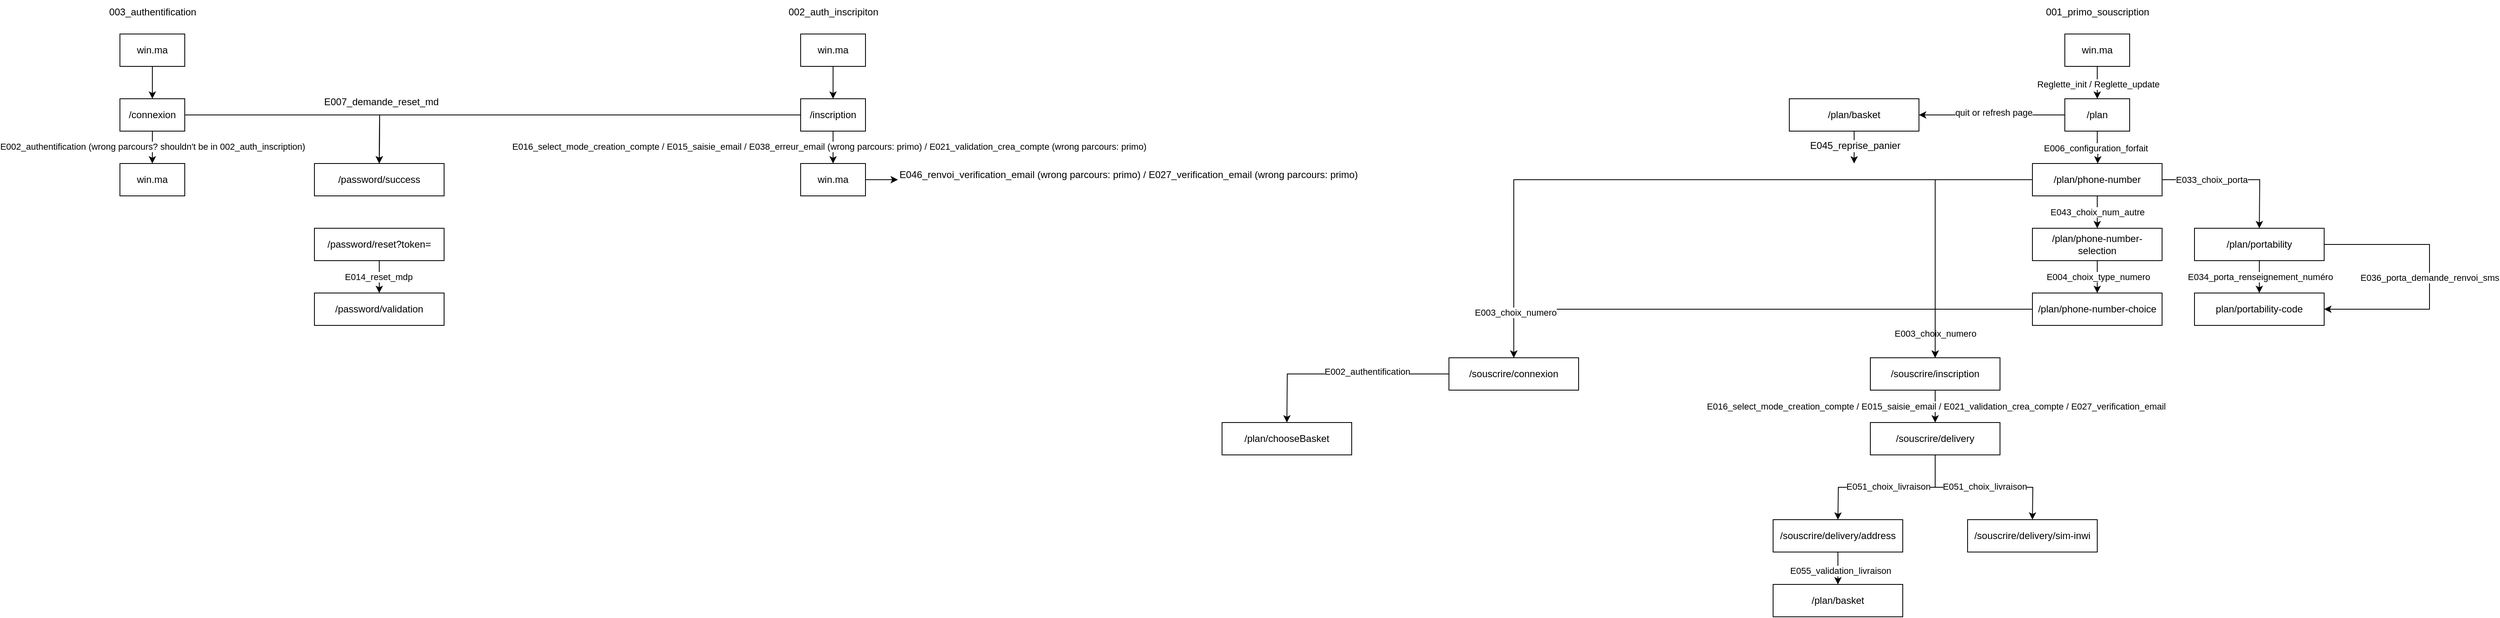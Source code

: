 <mxfile version="26.0.11">
  <diagram name="Page-1" id="j1Ssxl56OrW9aX4kPmMz">
    <mxGraphModel dx="3711" dy="1753" grid="1" gridSize="10" guides="1" tooltips="1" connect="1" arrows="1" fold="1" page="1" pageScale="1" pageWidth="850" pageHeight="1100" math="0" shadow="0">
      <root>
        <mxCell id="0" />
        <mxCell id="1" parent="0" />
        <mxCell id="LbrJLg59bgqYnLNpV4yC-3" style="edgeStyle=orthogonalEdgeStyle;rounded=0;orthogonalLoop=1;jettySize=auto;html=1;entryX=0.5;entryY=0;entryDx=0;entryDy=0;" parent="1" source="LbrJLg59bgqYnLNpV4yC-1" target="LbrJLg59bgqYnLNpV4yC-2" edge="1">
          <mxGeometry relative="1" as="geometry" />
        </mxCell>
        <mxCell id="LbrJLg59bgqYnLNpV4yC-4" value="Reglette_init / Reglette_update" style="edgeLabel;html=1;align=center;verticalAlign=middle;resizable=0;points=[];" parent="LbrJLg59bgqYnLNpV4yC-3" vertex="1" connectable="0">
          <mxGeometry x="0.104" y="1" relative="1" as="geometry">
            <mxPoint as="offset" />
          </mxGeometry>
        </mxCell>
        <mxCell id="LbrJLg59bgqYnLNpV4yC-1" value="win.ma" style="rounded=0;whiteSpace=wrap;html=1;" parent="1" vertex="1">
          <mxGeometry x="400" y="40" width="80" height="40" as="geometry" />
        </mxCell>
        <mxCell id="LbrJLg59bgqYnLNpV4yC-5" style="edgeStyle=orthogonalEdgeStyle;rounded=0;orthogonalLoop=1;jettySize=auto;html=1;exitX=0.5;exitY=1;exitDx=0;exitDy=0;" parent="1" source="LbrJLg59bgqYnLNpV4yC-2" edge="1">
          <mxGeometry relative="1" as="geometry">
            <mxPoint x="440.471" y="200.0" as="targetPoint" />
          </mxGeometry>
        </mxCell>
        <mxCell id="LbrJLg59bgqYnLNpV4yC-6" value="E006_configuration_forfait" style="edgeLabel;html=1;align=center;verticalAlign=middle;resizable=0;points=[];" parent="LbrJLg59bgqYnLNpV4yC-5" vertex="1" connectable="0">
          <mxGeometry x="-0.026" y="-3" relative="1" as="geometry">
            <mxPoint x="-2" y="-2" as="offset" />
          </mxGeometry>
        </mxCell>
        <mxCell id="LbrJLg59bgqYnLNpV4yC-40" style="edgeStyle=orthogonalEdgeStyle;rounded=0;orthogonalLoop=1;jettySize=auto;html=1;entryX=1;entryY=0.5;entryDx=0;entryDy=0;" parent="1" source="LbrJLg59bgqYnLNpV4yC-2" target="LbrJLg59bgqYnLNpV4yC-39" edge="1">
          <mxGeometry relative="1" as="geometry" />
        </mxCell>
        <mxCell id="LbrJLg59bgqYnLNpV4yC-41" value="quit or refresh page" style="edgeLabel;html=1;align=center;verticalAlign=middle;resizable=0;points=[];" parent="LbrJLg59bgqYnLNpV4yC-40" vertex="1" connectable="0">
          <mxGeometry x="-0.024" y="-3" relative="1" as="geometry">
            <mxPoint as="offset" />
          </mxGeometry>
        </mxCell>
        <mxCell id="LbrJLg59bgqYnLNpV4yC-2" value="/plan" style="rounded=0;whiteSpace=wrap;html=1;" parent="1" vertex="1">
          <mxGeometry x="400" y="120" width="80" height="40" as="geometry" />
        </mxCell>
        <mxCell id="LbrJLg59bgqYnLNpV4yC-8" style="edgeStyle=orthogonalEdgeStyle;rounded=0;orthogonalLoop=1;jettySize=auto;html=1;exitX=0;exitY=0.5;exitDx=0;exitDy=0;entryX=0.5;entryY=0;entryDx=0;entryDy=0;" parent="1" source="LbrJLg59bgqYnLNpV4yC-7" target="LbrJLg59bgqYnLNpV4yC-22" edge="1">
          <mxGeometry relative="1" as="geometry">
            <mxPoint x="340" y="480" as="targetPoint" />
            <mxPoint x="460" y="320" as="sourcePoint" />
            <Array as="points">
              <mxPoint x="240" y="220" />
            </Array>
          </mxGeometry>
        </mxCell>
        <mxCell id="LbrJLg59bgqYnLNpV4yC-9" value="E003_choix_numero" style="edgeLabel;html=1;align=center;verticalAlign=middle;resizable=0;points=[];" parent="LbrJLg59bgqYnLNpV4yC-8" vertex="1" connectable="0">
          <mxGeometry x="0.004" y="-1" relative="1" as="geometry">
            <mxPoint x="1" y="139" as="offset" />
          </mxGeometry>
        </mxCell>
        <mxCell id="LbrJLg59bgqYnLNpV4yC-12" style="edgeStyle=orthogonalEdgeStyle;rounded=0;orthogonalLoop=1;jettySize=auto;html=1;" parent="1" source="LbrJLg59bgqYnLNpV4yC-7" edge="1">
          <mxGeometry relative="1" as="geometry">
            <mxPoint x="640" y="280" as="targetPoint" />
          </mxGeometry>
        </mxCell>
        <mxCell id="LbrJLg59bgqYnLNpV4yC-13" value="E033_choix_porta" style="edgeLabel;html=1;align=center;verticalAlign=middle;resizable=0;points=[];" parent="LbrJLg59bgqYnLNpV4yC-12" vertex="1" connectable="0">
          <mxGeometry x="-0.331" relative="1" as="geometry">
            <mxPoint as="offset" />
          </mxGeometry>
        </mxCell>
        <mxCell id="LbrJLg59bgqYnLNpV4yC-14" style="edgeStyle=orthogonalEdgeStyle;rounded=0;orthogonalLoop=1;jettySize=auto;html=1;" parent="1" source="LbrJLg59bgqYnLNpV4yC-7" edge="1">
          <mxGeometry relative="1" as="geometry">
            <mxPoint x="440" y="280" as="targetPoint" />
          </mxGeometry>
        </mxCell>
        <mxCell id="LbrJLg59bgqYnLNpV4yC-15" value="E043_choix_num_autre" style="edgeLabel;html=1;align=center;verticalAlign=middle;resizable=0;points=[];" parent="LbrJLg59bgqYnLNpV4yC-14" vertex="1" connectable="0">
          <mxGeometry x="0.059" y="1" relative="1" as="geometry">
            <mxPoint x="-2" y="-1" as="offset" />
          </mxGeometry>
        </mxCell>
        <mxCell id="LbrJLg59bgqYnLNpV4yC-31" style="edgeStyle=orthogonalEdgeStyle;rounded=0;orthogonalLoop=1;jettySize=auto;html=1;entryX=0.5;entryY=0;entryDx=0;entryDy=0;" parent="1" source="LbrJLg59bgqYnLNpV4yC-7" target="LbrJLg59bgqYnLNpV4yC-29" edge="1">
          <mxGeometry relative="1" as="geometry" />
        </mxCell>
        <mxCell id="LbrJLg59bgqYnLNpV4yC-7" value="/plan/phone-number" style="rounded=0;whiteSpace=wrap;html=1;" parent="1" vertex="1">
          <mxGeometry x="360" y="200" width="160" height="40" as="geometry" />
        </mxCell>
        <mxCell id="LbrJLg59bgqYnLNpV4yC-17" style="edgeStyle=orthogonalEdgeStyle;rounded=0;orthogonalLoop=1;jettySize=auto;html=1;" parent="1" source="LbrJLg59bgqYnLNpV4yC-16" edge="1">
          <mxGeometry relative="1" as="geometry">
            <mxPoint x="440" y="360" as="targetPoint" />
          </mxGeometry>
        </mxCell>
        <mxCell id="LbrJLg59bgqYnLNpV4yC-18" value="E004_choix_type_numero" style="edgeLabel;html=1;align=center;verticalAlign=middle;resizable=0;points=[];" parent="LbrJLg59bgqYnLNpV4yC-17" vertex="1" connectable="0">
          <mxGeometry x="0.107" y="-1" relative="1" as="geometry">
            <mxPoint x="1" y="-2" as="offset" />
          </mxGeometry>
        </mxCell>
        <mxCell id="LbrJLg59bgqYnLNpV4yC-16" value="/plan/phone-number-selection" style="rounded=0;whiteSpace=wrap;html=1;" parent="1" vertex="1">
          <mxGeometry x="360" y="280" width="160" height="40" as="geometry" />
        </mxCell>
        <mxCell id="LbrJLg59bgqYnLNpV4yC-20" style="edgeStyle=orthogonalEdgeStyle;rounded=0;orthogonalLoop=1;jettySize=auto;html=1;entryX=0.5;entryY=0;entryDx=0;entryDy=0;" parent="1" source="LbrJLg59bgqYnLNpV4yC-19" target="LbrJLg59bgqYnLNpV4yC-22" edge="1">
          <mxGeometry relative="1" as="geometry">
            <mxPoint x="440" y="440" as="targetPoint" />
          </mxGeometry>
        </mxCell>
        <mxCell id="LbrJLg59bgqYnLNpV4yC-30" style="edgeStyle=orthogonalEdgeStyle;rounded=0;orthogonalLoop=1;jettySize=auto;html=1;entryX=0.5;entryY=0;entryDx=0;entryDy=0;" parent="1" source="LbrJLg59bgqYnLNpV4yC-19" target="LbrJLg59bgqYnLNpV4yC-29" edge="1">
          <mxGeometry relative="1" as="geometry" />
        </mxCell>
        <mxCell id="LbrJLg59bgqYnLNpV4yC-32" value="E003_choix_numero" style="edgeLabel;html=1;align=center;verticalAlign=middle;resizable=0;points=[];" parent="LbrJLg59bgqYnLNpV4yC-30" vertex="1" connectable="0">
          <mxGeometry x="0.839" y="2" relative="1" as="geometry">
            <mxPoint as="offset" />
          </mxGeometry>
        </mxCell>
        <mxCell id="LbrJLg59bgqYnLNpV4yC-19" value="/plan/phone-number-choice" style="rounded=0;whiteSpace=wrap;html=1;" parent="1" vertex="1">
          <mxGeometry x="360" y="360" width="160" height="40" as="geometry" />
        </mxCell>
        <mxCell id="LbrJLg59bgqYnLNpV4yC-33" style="edgeStyle=orthogonalEdgeStyle;rounded=0;orthogonalLoop=1;jettySize=auto;html=1;" parent="1" source="LbrJLg59bgqYnLNpV4yC-22" edge="1">
          <mxGeometry relative="1" as="geometry">
            <mxPoint x="240.0" y="520" as="targetPoint" />
          </mxGeometry>
        </mxCell>
        <mxCell id="LbrJLg59bgqYnLNpV4yC-34" value="E016_select_mode_creation_compte /&amp;nbsp;E015_saisie_email /&amp;nbsp;E021_validation_crea_compte /&amp;nbsp;E027_verification_email" style="edgeLabel;html=1;align=center;verticalAlign=middle;resizable=0;points=[];" parent="LbrJLg59bgqYnLNpV4yC-33" vertex="1" connectable="0">
          <mxGeometry x="0.07" y="-1" relative="1" as="geometry">
            <mxPoint x="1" y="-1" as="offset" />
          </mxGeometry>
        </mxCell>
        <mxCell id="LbrJLg59bgqYnLNpV4yC-22" value="&lt;span style=&quot;background-color: transparent; color: light-dark(rgb(0, 0, 0), rgb(255, 255, 255));&quot;&gt;/souscrire/inscription&lt;/span&gt;" style="rounded=0;whiteSpace=wrap;html=1;" parent="1" vertex="1">
          <mxGeometry x="160" y="440" width="160" height="40" as="geometry" />
        </mxCell>
        <mxCell id="LbrJLg59bgqYnLNpV4yC-24" style="edgeStyle=orthogonalEdgeStyle;rounded=0;orthogonalLoop=1;jettySize=auto;html=1;exitX=0.5;exitY=1;exitDx=0;exitDy=0;" parent="1" source="LbrJLg59bgqYnLNpV4yC-23" edge="1">
          <mxGeometry relative="1" as="geometry">
            <mxPoint x="640.0" y="360" as="targetPoint" />
          </mxGeometry>
        </mxCell>
        <mxCell id="LbrJLg59bgqYnLNpV4yC-25" value="E034_porta_renseignement_numéro" style="edgeLabel;html=1;align=center;verticalAlign=middle;resizable=0;points=[];" parent="LbrJLg59bgqYnLNpV4yC-24" vertex="1" connectable="0">
          <mxGeometry x="0.257" y="-1" relative="1" as="geometry">
            <mxPoint x="1" y="-5" as="offset" />
          </mxGeometry>
        </mxCell>
        <mxCell id="LbrJLg59bgqYnLNpV4yC-27" style="edgeStyle=orthogonalEdgeStyle;rounded=0;orthogonalLoop=1;jettySize=auto;html=1;entryX=1;entryY=0.5;entryDx=0;entryDy=0;" parent="1" source="LbrJLg59bgqYnLNpV4yC-23" target="LbrJLg59bgqYnLNpV4yC-26" edge="1">
          <mxGeometry relative="1" as="geometry">
            <Array as="points">
              <mxPoint x="850" y="300" />
              <mxPoint x="850" y="380" />
            </Array>
          </mxGeometry>
        </mxCell>
        <mxCell id="LbrJLg59bgqYnLNpV4yC-28" value="E036_porta_demande_renvoi_sms" style="edgeLabel;html=1;align=center;verticalAlign=middle;resizable=0;points=[];" parent="LbrJLg59bgqYnLNpV4yC-27" vertex="1" connectable="0">
          <mxGeometry x="0.039" y="4" relative="1" as="geometry">
            <mxPoint x="-4" y="-6" as="offset" />
          </mxGeometry>
        </mxCell>
        <mxCell id="LbrJLg59bgqYnLNpV4yC-23" value="/plan/portability" style="rounded=0;whiteSpace=wrap;html=1;" parent="1" vertex="1">
          <mxGeometry x="560" y="280" width="160" height="40" as="geometry" />
        </mxCell>
        <mxCell id="LbrJLg59bgqYnLNpV4yC-26" value="plan/portability-code" style="rounded=0;whiteSpace=wrap;html=1;" parent="1" vertex="1">
          <mxGeometry x="560" y="360" width="160" height="40" as="geometry" />
        </mxCell>
        <mxCell id="bTMFgGNnDeOwsBCpqF3E-29" style="edgeStyle=orthogonalEdgeStyle;rounded=0;orthogonalLoop=1;jettySize=auto;html=1;" edge="1" parent="1" source="LbrJLg59bgqYnLNpV4yC-29">
          <mxGeometry relative="1" as="geometry">
            <mxPoint x="-560" y="520" as="targetPoint" />
          </mxGeometry>
        </mxCell>
        <mxCell id="bTMFgGNnDeOwsBCpqF3E-32" value="E002_authentification" style="edgeLabel;html=1;align=center;verticalAlign=middle;resizable=0;points=[];" vertex="1" connectable="0" parent="bTMFgGNnDeOwsBCpqF3E-29">
          <mxGeometry x="-0.222" y="-3" relative="1" as="geometry">
            <mxPoint as="offset" />
          </mxGeometry>
        </mxCell>
        <mxCell id="LbrJLg59bgqYnLNpV4yC-29" value="/souscrire/connexion" style="rounded=0;whiteSpace=wrap;html=1;" parent="1" vertex="1">
          <mxGeometry x="-360" y="440" width="160" height="40" as="geometry" />
        </mxCell>
        <mxCell id="LbrJLg59bgqYnLNpV4yC-36" style="edgeStyle=orthogonalEdgeStyle;rounded=0;orthogonalLoop=1;jettySize=auto;html=1;exitX=0.5;exitY=1;exitDx=0;exitDy=0;" parent="1" source="LbrJLg59bgqYnLNpV4yC-35" edge="1">
          <mxGeometry relative="1" as="geometry">
            <mxPoint x="360" y="640" as="targetPoint" />
          </mxGeometry>
        </mxCell>
        <mxCell id="LbrJLg59bgqYnLNpV4yC-37" value="E051_choix_livraison" style="edgeLabel;html=1;align=center;verticalAlign=middle;resizable=0;points=[];" parent="LbrJLg59bgqYnLNpV4yC-36" vertex="1" connectable="0">
          <mxGeometry x="-0.059" y="1" relative="1" as="geometry">
            <mxPoint x="6" as="offset" />
          </mxGeometry>
        </mxCell>
        <mxCell id="bTMFgGNnDeOwsBCpqF3E-34" style="edgeStyle=orthogonalEdgeStyle;rounded=0;orthogonalLoop=1;jettySize=auto;html=1;exitX=0.5;exitY=1;exitDx=0;exitDy=0;" edge="1" parent="1" source="LbrJLg59bgqYnLNpV4yC-35">
          <mxGeometry relative="1" as="geometry">
            <mxPoint x="120" y="640" as="targetPoint" />
          </mxGeometry>
        </mxCell>
        <mxCell id="bTMFgGNnDeOwsBCpqF3E-36" value="E051_choix_livraison" style="edgeLabel;html=1;align=center;verticalAlign=middle;resizable=0;points=[];" vertex="1" connectable="0" parent="bTMFgGNnDeOwsBCpqF3E-34">
          <mxGeometry x="-0.013" y="-1" relative="1" as="geometry">
            <mxPoint as="offset" />
          </mxGeometry>
        </mxCell>
        <mxCell id="LbrJLg59bgqYnLNpV4yC-35" value="/souscrire/delivery" style="rounded=0;whiteSpace=wrap;html=1;" parent="1" vertex="1">
          <mxGeometry x="160" y="520" width="160" height="40" as="geometry" />
        </mxCell>
        <mxCell id="LbrJLg59bgqYnLNpV4yC-42" style="edgeStyle=orthogonalEdgeStyle;rounded=0;orthogonalLoop=1;jettySize=auto;html=1;" parent="1" source="LbrJLg59bgqYnLNpV4yC-39" edge="1">
          <mxGeometry relative="1" as="geometry">
            <mxPoint x="140" y="200" as="targetPoint" />
          </mxGeometry>
        </mxCell>
        <mxCell id="LbrJLg59bgqYnLNpV4yC-43" value="&lt;span style=&quot;font-size: 12px; text-align: left; text-wrap-mode: wrap; background-color: rgb(251, 251, 251);&quot;&gt;E045_reprise_panier&lt;/span&gt;" style="edgeLabel;html=1;align=center;verticalAlign=middle;resizable=0;points=[];" parent="LbrJLg59bgqYnLNpV4yC-42" vertex="1" connectable="0">
          <mxGeometry x="-0.106" y="1" relative="1" as="geometry">
            <mxPoint as="offset" />
          </mxGeometry>
        </mxCell>
        <mxCell id="LbrJLg59bgqYnLNpV4yC-39" value="/plan/basket" style="rounded=0;whiteSpace=wrap;html=1;" parent="1" vertex="1">
          <mxGeometry x="60" y="120" width="160" height="40" as="geometry" />
        </mxCell>
        <mxCell id="bTMFgGNnDeOwsBCpqF3E-4" style="edgeStyle=orthogonalEdgeStyle;rounded=0;orthogonalLoop=1;jettySize=auto;html=1;" edge="1" parent="1" source="bTMFgGNnDeOwsBCpqF3E-1">
          <mxGeometry relative="1" as="geometry">
            <mxPoint x="-1120" y="120" as="targetPoint" />
          </mxGeometry>
        </mxCell>
        <mxCell id="bTMFgGNnDeOwsBCpqF3E-1" value="win.ma" style="rounded=0;whiteSpace=wrap;html=1;strokeColor=default;align=center;verticalAlign=middle;fontFamily=Helvetica;fontSize=12;fontColor=default;fillColor=default;" vertex="1" parent="1">
          <mxGeometry x="-1160" y="40" width="80" height="40" as="geometry" />
        </mxCell>
        <mxCell id="bTMFgGNnDeOwsBCpqF3E-2" value="001_primo_souscription" style="text;html=1;align=center;verticalAlign=middle;resizable=0;points=[];autosize=1;strokeColor=none;fillColor=none;" vertex="1" parent="1">
          <mxGeometry x="365" y="-2" width="150" height="30" as="geometry" />
        </mxCell>
        <mxCell id="bTMFgGNnDeOwsBCpqF3E-3" value="002_auth_inscripiton" style="text;html=1;align=center;verticalAlign=middle;resizable=0;points=[];autosize=1;strokeColor=none;fillColor=none;" vertex="1" parent="1">
          <mxGeometry x="-1185" y="-2" width="130" height="30" as="geometry" />
        </mxCell>
        <mxCell id="bTMFgGNnDeOwsBCpqF3E-6" style="edgeStyle=orthogonalEdgeStyle;rounded=0;orthogonalLoop=1;jettySize=auto;html=1;" edge="1" parent="1" source="bTMFgGNnDeOwsBCpqF3E-5">
          <mxGeometry relative="1" as="geometry">
            <mxPoint x="-1120" y="200" as="targetPoint" />
          </mxGeometry>
        </mxCell>
        <mxCell id="bTMFgGNnDeOwsBCpqF3E-7" value="E016_select_mode_creation_compte /&amp;nbsp;E015_saisie_email /&amp;nbsp;E038_erreur_email (wrong parcours: primo) /&amp;nbsp;E021_validation_crea_compte (wrong parcours: primo)&amp;nbsp;&amp;nbsp;" style="edgeLabel;html=1;align=center;verticalAlign=middle;resizable=0;points=[];" vertex="1" connectable="0" parent="bTMFgGNnDeOwsBCpqF3E-6">
          <mxGeometry x="-0.096" y="-2" relative="1" as="geometry">
            <mxPoint as="offset" />
          </mxGeometry>
        </mxCell>
        <mxCell id="bTMFgGNnDeOwsBCpqF3E-19" style="edgeStyle=orthogonalEdgeStyle;rounded=0;orthogonalLoop=1;jettySize=auto;html=1;" edge="1" parent="1" source="bTMFgGNnDeOwsBCpqF3E-5">
          <mxGeometry relative="1" as="geometry">
            <mxPoint x="-1680" y="200" as="targetPoint" />
          </mxGeometry>
        </mxCell>
        <mxCell id="bTMFgGNnDeOwsBCpqF3E-5" value="/inscription" style="rounded=0;whiteSpace=wrap;html=1;" vertex="1" parent="1">
          <mxGeometry x="-1160" y="120" width="80" height="40" as="geometry" />
        </mxCell>
        <mxCell id="bTMFgGNnDeOwsBCpqF3E-12" style="edgeStyle=orthogonalEdgeStyle;rounded=0;orthogonalLoop=1;jettySize=auto;html=1;" edge="1" parent="1" source="bTMFgGNnDeOwsBCpqF3E-8">
          <mxGeometry relative="1" as="geometry">
            <mxPoint x="-1040" y="220" as="targetPoint" />
          </mxGeometry>
        </mxCell>
        <mxCell id="bTMFgGNnDeOwsBCpqF3E-8" value="win.ma" style="rounded=0;whiteSpace=wrap;html=1;strokeColor=default;align=center;verticalAlign=middle;fontFamily=Helvetica;fontSize=12;fontColor=default;fillColor=default;" vertex="1" parent="1">
          <mxGeometry x="-1160" y="200" width="80" height="40" as="geometry" />
        </mxCell>
        <mxCell id="bTMFgGNnDeOwsBCpqF3E-13" value="E046_renvoi_verification_email (wrong parcours: primo) / E027_verification_email (wrong parcours: primo) " style="text;whiteSpace=wrap;" vertex="1" parent="1">
          <mxGeometry x="-1040" y="200" width="580" height="40" as="geometry" />
        </mxCell>
        <mxCell id="bTMFgGNnDeOwsBCpqF3E-16" style="edgeStyle=orthogonalEdgeStyle;rounded=0;orthogonalLoop=1;jettySize=auto;html=1;" edge="1" parent="1" source="bTMFgGNnDeOwsBCpqF3E-14">
          <mxGeometry relative="1" as="geometry">
            <mxPoint x="-1960" y="120" as="targetPoint" />
          </mxGeometry>
        </mxCell>
        <mxCell id="bTMFgGNnDeOwsBCpqF3E-14" value="win.ma" style="rounded=0;whiteSpace=wrap;html=1;strokeColor=default;align=center;verticalAlign=middle;fontFamily=Helvetica;fontSize=12;fontColor=default;fillColor=default;" vertex="1" parent="1">
          <mxGeometry x="-2000" y="40" width="80" height="40" as="geometry" />
        </mxCell>
        <mxCell id="bTMFgGNnDeOwsBCpqF3E-15" value="003_authentification" style="text;html=1;align=center;verticalAlign=middle;resizable=0;points=[];autosize=1;strokeColor=none;fillColor=none;" vertex="1" parent="1">
          <mxGeometry x="-2025" y="-2" width="130" height="30" as="geometry" />
        </mxCell>
        <mxCell id="bTMFgGNnDeOwsBCpqF3E-18" style="edgeStyle=orthogonalEdgeStyle;rounded=0;orthogonalLoop=1;jettySize=auto;html=1;" edge="1" parent="1" source="bTMFgGNnDeOwsBCpqF3E-17">
          <mxGeometry relative="1" as="geometry">
            <mxPoint x="-1680" y="200" as="targetPoint" />
          </mxGeometry>
        </mxCell>
        <mxCell id="bTMFgGNnDeOwsBCpqF3E-26" style="edgeStyle=orthogonalEdgeStyle;rounded=0;orthogonalLoop=1;jettySize=auto;html=1;" edge="1" parent="1" source="bTMFgGNnDeOwsBCpqF3E-17">
          <mxGeometry relative="1" as="geometry">
            <mxPoint x="-1960" y="200" as="targetPoint" />
          </mxGeometry>
        </mxCell>
        <mxCell id="bTMFgGNnDeOwsBCpqF3E-27" value="E002_authentification (wrong parcours? shouldn&#39;t be in 002_auth_inscription)" style="edgeLabel;html=1;align=center;verticalAlign=middle;resizable=0;points=[];" vertex="1" connectable="0" parent="bTMFgGNnDeOwsBCpqF3E-26">
          <mxGeometry x="-0.078" relative="1" as="geometry">
            <mxPoint as="offset" />
          </mxGeometry>
        </mxCell>
        <mxCell id="bTMFgGNnDeOwsBCpqF3E-17" value="/connexion" style="rounded=0;whiteSpace=wrap;html=1;" vertex="1" parent="1">
          <mxGeometry x="-2000" y="120" width="80" height="40" as="geometry" />
        </mxCell>
        <mxCell id="bTMFgGNnDeOwsBCpqF3E-20" value="E007_demande_reset_md" style="text;whiteSpace=wrap;" vertex="1" parent="1">
          <mxGeometry x="-1750" y="110" width="170" height="40" as="geometry" />
        </mxCell>
        <mxCell id="bTMFgGNnDeOwsBCpqF3E-21" value="/password/success" style="rounded=0;whiteSpace=wrap;html=1;" vertex="1" parent="1">
          <mxGeometry x="-1760" y="200" width="160" height="40" as="geometry" />
        </mxCell>
        <mxCell id="bTMFgGNnDeOwsBCpqF3E-23" style="edgeStyle=orthogonalEdgeStyle;rounded=0;orthogonalLoop=1;jettySize=auto;html=1;" edge="1" parent="1" source="bTMFgGNnDeOwsBCpqF3E-22">
          <mxGeometry relative="1" as="geometry">
            <mxPoint x="-1680" y="360" as="targetPoint" />
          </mxGeometry>
        </mxCell>
        <mxCell id="bTMFgGNnDeOwsBCpqF3E-24" value="E014_reset_mdp" style="edgeLabel;html=1;align=center;verticalAlign=middle;resizable=0;points=[];" vertex="1" connectable="0" parent="bTMFgGNnDeOwsBCpqF3E-23">
          <mxGeometry x="-0.013" y="-1" relative="1" as="geometry">
            <mxPoint x="-1" y="-1" as="offset" />
          </mxGeometry>
        </mxCell>
        <mxCell id="bTMFgGNnDeOwsBCpqF3E-22" value="/password/reset?token=" style="rounded=0;whiteSpace=wrap;html=1;" vertex="1" parent="1">
          <mxGeometry x="-1760" y="280" width="160" height="40" as="geometry" />
        </mxCell>
        <mxCell id="bTMFgGNnDeOwsBCpqF3E-25" value="/password/validation" style="rounded=0;whiteSpace=wrap;html=1;" vertex="1" parent="1">
          <mxGeometry x="-1760" y="360" width="160" height="40" as="geometry" />
        </mxCell>
        <mxCell id="bTMFgGNnDeOwsBCpqF3E-28" value="win.ma" style="rounded=0;whiteSpace=wrap;html=1;strokeColor=default;align=center;verticalAlign=middle;fontFamily=Helvetica;fontSize=12;fontColor=default;fillColor=default;" vertex="1" parent="1">
          <mxGeometry x="-2000" y="200" width="80" height="40" as="geometry" />
        </mxCell>
        <mxCell id="bTMFgGNnDeOwsBCpqF3E-31" value="/plan/chooseBasket" style="rounded=0;whiteSpace=wrap;html=1;" vertex="1" parent="1">
          <mxGeometry x="-640" y="520" width="160" height="40" as="geometry" />
        </mxCell>
        <mxCell id="bTMFgGNnDeOwsBCpqF3E-33" value="/souscrire/delivery/sim-inwi" style="rounded=0;whiteSpace=wrap;html=1;" vertex="1" parent="1">
          <mxGeometry x="280" y="640" width="160" height="40" as="geometry" />
        </mxCell>
        <mxCell id="bTMFgGNnDeOwsBCpqF3E-37" style="edgeStyle=orthogonalEdgeStyle;rounded=0;orthogonalLoop=1;jettySize=auto;html=1;" edge="1" parent="1" source="bTMFgGNnDeOwsBCpqF3E-35">
          <mxGeometry relative="1" as="geometry">
            <mxPoint x="120" y="720" as="targetPoint" />
          </mxGeometry>
        </mxCell>
        <mxCell id="bTMFgGNnDeOwsBCpqF3E-38" value="E055_validation_livraison" style="edgeLabel;html=1;align=center;verticalAlign=middle;resizable=0;points=[];" vertex="1" connectable="0" parent="bTMFgGNnDeOwsBCpqF3E-37">
          <mxGeometry x="0.15" y="2" relative="1" as="geometry">
            <mxPoint as="offset" />
          </mxGeometry>
        </mxCell>
        <mxCell id="bTMFgGNnDeOwsBCpqF3E-35" value="/souscrire/delivery/address" style="rounded=0;whiteSpace=wrap;html=1;" vertex="1" parent="1">
          <mxGeometry x="40" y="640" width="160" height="40" as="geometry" />
        </mxCell>
        <mxCell id="bTMFgGNnDeOwsBCpqF3E-39" value="/plan/basket" style="rounded=0;whiteSpace=wrap;html=1;" vertex="1" parent="1">
          <mxGeometry x="40" y="720" width="160" height="40" as="geometry" />
        </mxCell>
      </root>
    </mxGraphModel>
  </diagram>
</mxfile>
